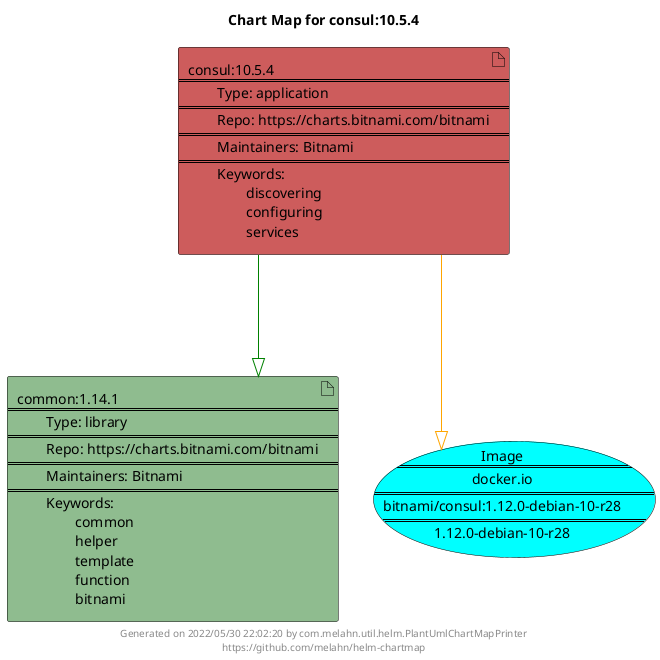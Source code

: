 @startuml
skinparam linetype ortho
skinparam backgroundColor white
skinparam usecaseBorderColor black
skinparam usecaseArrowColor LightSlateGray
skinparam artifactBorderColor black
skinparam artifactArrowColor LightSlateGray

title Chart Map for consul:10.5.4

'There are 2 referenced Helm Charts
artifact "consul:10.5.4\n====\n\tType: application\n====\n\tRepo: https://charts.bitnami.com/bitnami\n====\n\tMaintainers: Bitnami\n====\n\tKeywords: \n\t\tdiscovering\n\t\tconfiguring\n\t\tservices" as consul_10_5_4 #IndianRed
artifact "common:1.14.1\n====\n\tType: library\n====\n\tRepo: https://charts.bitnami.com/bitnami\n====\n\tMaintainers: Bitnami\n====\n\tKeywords: \n\t\tcommon\n\t\thelper\n\t\ttemplate\n\t\tfunction\n\t\tbitnami" as common_1_14_1 #DarkSeaGreen

'There is one referenced Docker Image
usecase "Image\n====\ndocker.io\n====\nbitnami/consul:1.12.0-debian-10-r28\n====\n1.12.0-debian-10-r28" as docker_io_bitnami_consul_1_12_0_debian_10_r28 #Aqua

'Chart Dependencies
consul_10_5_4--[#green]-|>common_1_14_1
consul_10_5_4--[#orange]-|>docker_io_bitnami_consul_1_12_0_debian_10_r28

center footer Generated on 2022/05/30 22:02:20 by com.melahn.util.helm.PlantUmlChartMapPrinter\nhttps://github.com/melahn/helm-chartmap
@enduml
